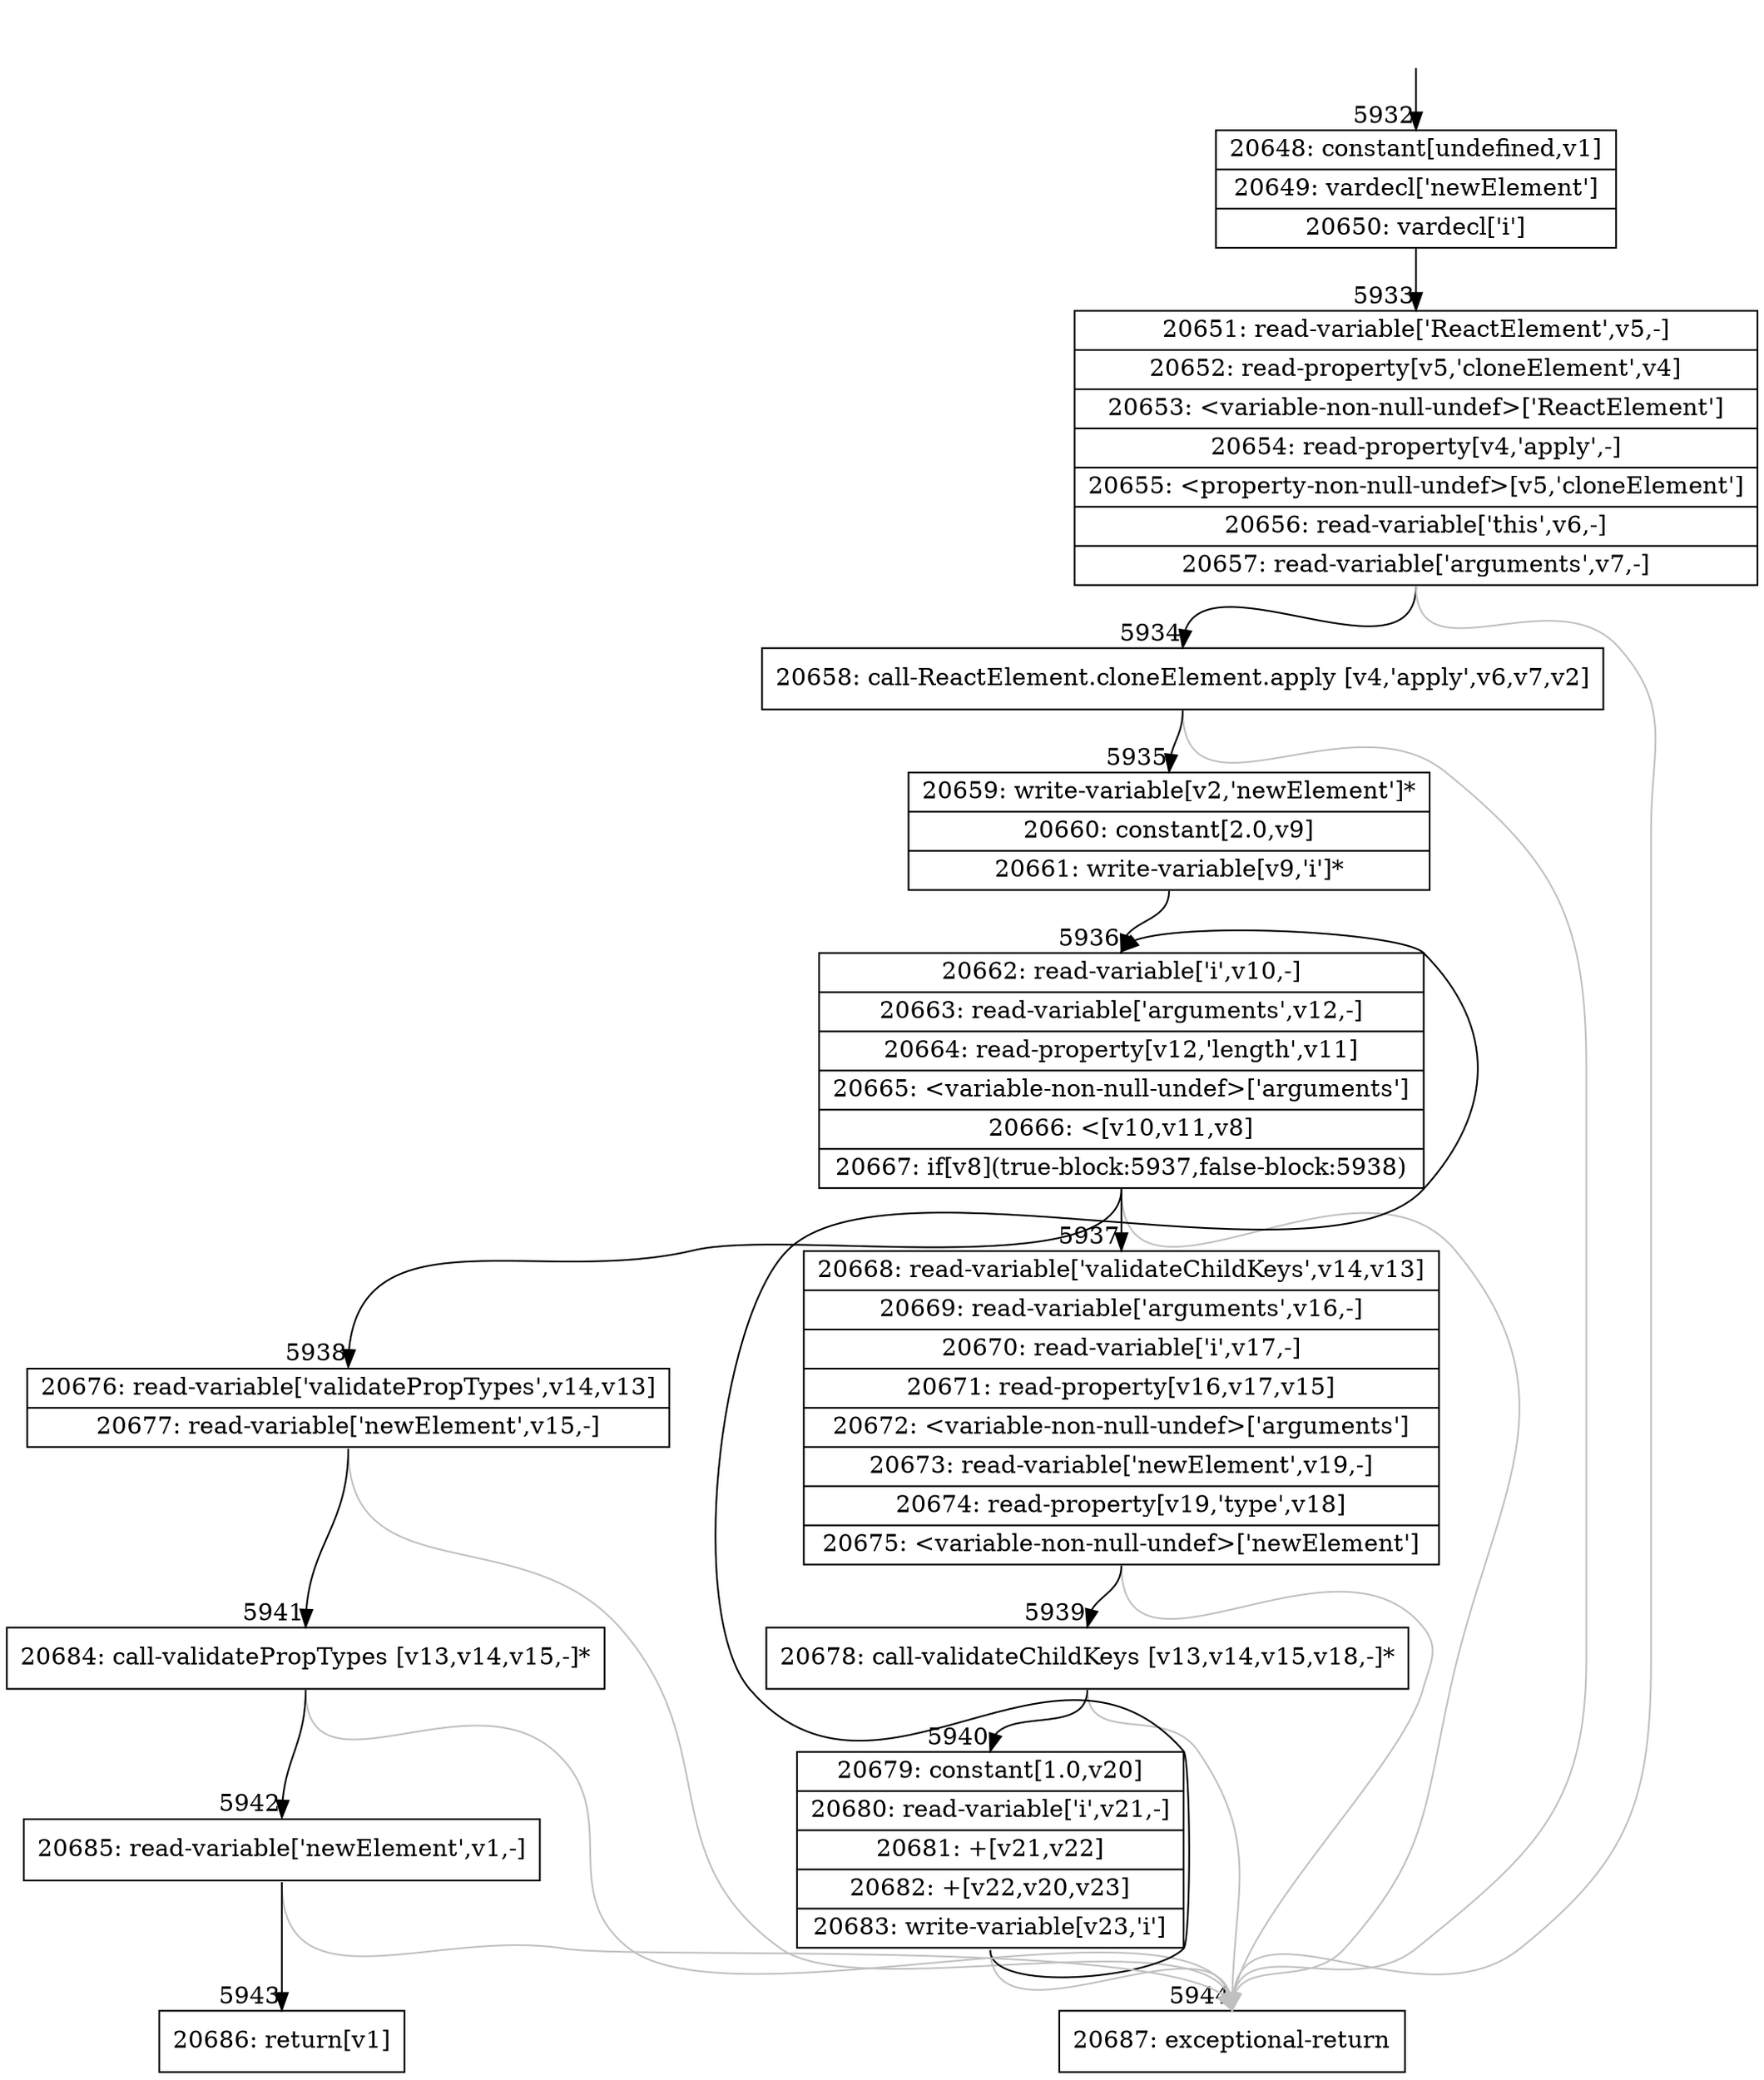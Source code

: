 digraph {
rankdir="TD"
BB_entry397[shape=none,label=""];
BB_entry397 -> BB5932 [tailport=s, headport=n, headlabel="    5932"]
BB5932 [shape=record label="{20648: constant[undefined,v1]|20649: vardecl['newElement']|20650: vardecl['i']}" ] 
BB5932 -> BB5933 [tailport=s, headport=n, headlabel="      5933"]
BB5933 [shape=record label="{20651: read-variable['ReactElement',v5,-]|20652: read-property[v5,'cloneElement',v4]|20653: \<variable-non-null-undef\>['ReactElement']|20654: read-property[v4,'apply',-]|20655: \<property-non-null-undef\>[v5,'cloneElement']|20656: read-variable['this',v6,-]|20657: read-variable['arguments',v7,-]}" ] 
BB5933 -> BB5934 [tailport=s, headport=n, headlabel="      5934"]
BB5933 -> BB5944 [tailport=s, headport=n, color=gray, headlabel="      5944"]
BB5934 [shape=record label="{20658: call-ReactElement.cloneElement.apply [v4,'apply',v6,v7,v2]}" ] 
BB5934 -> BB5935 [tailport=s, headport=n, headlabel="      5935"]
BB5934 -> BB5944 [tailport=s, headport=n, color=gray]
BB5935 [shape=record label="{20659: write-variable[v2,'newElement']*|20660: constant[2.0,v9]|20661: write-variable[v9,'i']*}" ] 
BB5935 -> BB5936 [tailport=s, headport=n, headlabel="      5936"]
BB5936 [shape=record label="{20662: read-variable['i',v10,-]|20663: read-variable['arguments',v12,-]|20664: read-property[v12,'length',v11]|20665: \<variable-non-null-undef\>['arguments']|20666: \<[v10,v11,v8]|20667: if[v8](true-block:5937,false-block:5938)}" ] 
BB5936 -> BB5937 [tailport=s, headport=n, headlabel="      5937"]
BB5936 -> BB5938 [tailport=s, headport=n, headlabel="      5938"]
BB5936 -> BB5944 [tailport=s, headport=n, color=gray]
BB5937 [shape=record label="{20668: read-variable['validateChildKeys',v14,v13]|20669: read-variable['arguments',v16,-]|20670: read-variable['i',v17,-]|20671: read-property[v16,v17,v15]|20672: \<variable-non-null-undef\>['arguments']|20673: read-variable['newElement',v19,-]|20674: read-property[v19,'type',v18]|20675: \<variable-non-null-undef\>['newElement']}" ] 
BB5937 -> BB5939 [tailport=s, headport=n, headlabel="      5939"]
BB5937 -> BB5944 [tailport=s, headport=n, color=gray]
BB5938 [shape=record label="{20676: read-variable['validatePropTypes',v14,v13]|20677: read-variable['newElement',v15,-]}" ] 
BB5938 -> BB5941 [tailport=s, headport=n, headlabel="      5941"]
BB5938 -> BB5944 [tailport=s, headport=n, color=gray]
BB5939 [shape=record label="{20678: call-validateChildKeys [v13,v14,v15,v18,-]*}" ] 
BB5939 -> BB5940 [tailport=s, headport=n, headlabel="      5940"]
BB5939 -> BB5944 [tailport=s, headport=n, color=gray]
BB5940 [shape=record label="{20679: constant[1.0,v20]|20680: read-variable['i',v21,-]|20681: +[v21,v22]|20682: +[v22,v20,v23]|20683: write-variable[v23,'i']}" ] 
BB5940 -> BB5936 [tailport=s, headport=n]
BB5940 -> BB5944 [tailport=s, headport=n, color=gray]
BB5941 [shape=record label="{20684: call-validatePropTypes [v13,v14,v15,-]*}" ] 
BB5941 -> BB5942 [tailport=s, headport=n, headlabel="      5942"]
BB5941 -> BB5944 [tailport=s, headport=n, color=gray]
BB5942 [shape=record label="{20685: read-variable['newElement',v1,-]}" ] 
BB5942 -> BB5943 [tailport=s, headport=n, headlabel="      5943"]
BB5942 -> BB5944 [tailport=s, headport=n, color=gray]
BB5943 [shape=record label="{20686: return[v1]}" ] 
BB5944 [shape=record label="{20687: exceptional-return}" ] 
//#$~ 10561
}
